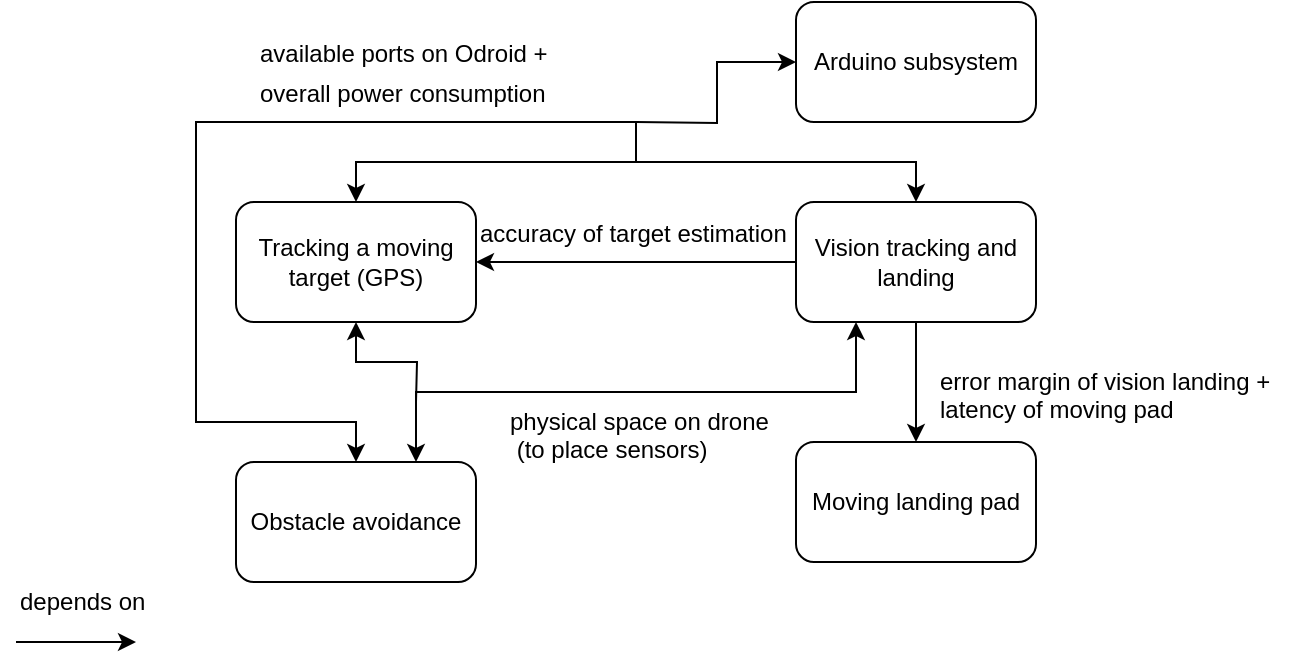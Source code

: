 <mxfile version="10.7.7" type="github"><diagram id="1ksq_LXVTFBJsGOxavFk" name="Page-1"><mxGraphModel dx="840" dy="404" grid="1" gridSize="10" guides="1" tooltips="1" connect="1" arrows="1" fold="1" page="1" pageScale="1" pageWidth="827" pageHeight="1169" math="0" shadow="0"><root><mxCell id="0"/><mxCell id="1" parent="0"/><mxCell id="l9jRANVW1UFm4FMZHsQl-13" style="edgeStyle=orthogonalEdgeStyle;rounded=0;orthogonalLoop=1;jettySize=auto;html=1;exitX=0.5;exitY=0;exitDx=0;exitDy=0;entryX=0.5;entryY=0;entryDx=0;entryDy=0;startArrow=classic;startFill=1;" edge="1" parent="1" source="l9jRANVW1UFm4FMZHsQl-1" target="l9jRANVW1UFm4FMZHsQl-6"><mxGeometry relative="1" as="geometry"/></mxCell><mxCell id="l9jRANVW1UFm4FMZHsQl-21" style="edgeStyle=orthogonalEdgeStyle;rounded=0;orthogonalLoop=1;jettySize=auto;html=1;exitX=0.5;exitY=1;exitDx=0;exitDy=0;startArrow=classic;startFill=1;endArrow=none;endFill=0;" edge="1" parent="1" source="l9jRANVW1UFm4FMZHsQl-1"><mxGeometry relative="1" as="geometry"><mxPoint x="320" y="210" as="targetPoint"/></mxGeometry></mxCell><mxCell id="l9jRANVW1UFm4FMZHsQl-1" value="Tracking a moving target (GPS)" style="rounded=1;whiteSpace=wrap;html=1;" vertex="1" parent="1"><mxGeometry x="230" y="110" width="120" height="60" as="geometry"/></mxCell><mxCell id="l9jRANVW1UFm4FMZHsQl-2" value="" style="endArrow=classic;html=1;" edge="1" parent="1"><mxGeometry width="50" height="50" relative="1" as="geometry"><mxPoint x="120" y="330" as="sourcePoint"/><mxPoint x="180" y="330" as="targetPoint"/></mxGeometry></mxCell><mxCell id="l9jRANVW1UFm4FMZHsQl-3" value="depends on" style="text;html=1;resizable=0;points=[];autosize=1;align=left;verticalAlign=top;spacingTop=-4;" vertex="1" parent="1"><mxGeometry x="120" y="300" width="80" height="20" as="geometry"/></mxCell><mxCell id="l9jRANVW1UFm4FMZHsQl-4" value="Moving landing pad" style="rounded=1;whiteSpace=wrap;html=1;" vertex="1" parent="1"><mxGeometry x="510" y="230" width="120" height="60" as="geometry"/></mxCell><mxCell id="l9jRANVW1UFm4FMZHsQl-14" style="edgeStyle=orthogonalEdgeStyle;rounded=0;orthogonalLoop=1;jettySize=auto;html=1;exitX=0.5;exitY=0;exitDx=0;exitDy=0;startArrow=classic;startFill=1;endArrow=none;endFill=0;" edge="1" parent="1" source="l9jRANVW1UFm4FMZHsQl-5"><mxGeometry relative="1" as="geometry"><mxPoint x="430" y="90" as="targetPoint"/><Array as="points"><mxPoint x="290" y="220"/><mxPoint x="210" y="220"/><mxPoint x="210" y="70"/><mxPoint x="430" y="70"/></Array></mxGeometry></mxCell><mxCell id="l9jRANVW1UFm4FMZHsQl-5" value="Obstacle avoidance" style="rounded=1;whiteSpace=wrap;html=1;" vertex="1" parent="1"><mxGeometry x="230" y="240" width="120" height="60" as="geometry"/></mxCell><mxCell id="l9jRANVW1UFm4FMZHsQl-7" style="edgeStyle=orthogonalEdgeStyle;rounded=0;orthogonalLoop=1;jettySize=auto;html=1;entryX=1;entryY=0.5;entryDx=0;entryDy=0;" edge="1" parent="1" source="l9jRANVW1UFm4FMZHsQl-6" target="l9jRANVW1UFm4FMZHsQl-1"><mxGeometry relative="1" as="geometry"/></mxCell><mxCell id="l9jRANVW1UFm4FMZHsQl-9" style="edgeStyle=orthogonalEdgeStyle;rounded=0;orthogonalLoop=1;jettySize=auto;html=1;entryX=0.5;entryY=0;entryDx=0;entryDy=0;" edge="1" parent="1" source="l9jRANVW1UFm4FMZHsQl-6" target="l9jRANVW1UFm4FMZHsQl-4"><mxGeometry relative="1" as="geometry"/></mxCell><mxCell id="l9jRANVW1UFm4FMZHsQl-11" style="edgeStyle=orthogonalEdgeStyle;rounded=0;orthogonalLoop=1;jettySize=auto;html=1;exitX=0.25;exitY=1;exitDx=0;exitDy=0;entryX=0.75;entryY=0;entryDx=0;entryDy=0;startArrow=classic;startFill=1;" edge="1" parent="1" source="l9jRANVW1UFm4FMZHsQl-6" target="l9jRANVW1UFm4FMZHsQl-5"><mxGeometry relative="1" as="geometry"/></mxCell><mxCell id="l9jRANVW1UFm4FMZHsQl-6" value="Vision tracking and landing" style="rounded=1;whiteSpace=wrap;html=1;" vertex="1" parent="1"><mxGeometry x="510" y="110" width="120" height="60" as="geometry"/></mxCell><mxCell id="l9jRANVW1UFm4FMZHsQl-8" value="accuracy of target estimation&lt;br&gt;" style="text;html=1;resizable=0;points=[];autosize=1;align=left;verticalAlign=top;spacingTop=-4;" vertex="1" parent="1"><mxGeometry x="350" y="116" width="170" height="20" as="geometry"/></mxCell><mxCell id="l9jRANVW1UFm4FMZHsQl-10" value="error margin of vision landing +&lt;br&gt;latency of moving pad&lt;br&gt;" style="text;html=1;resizable=0;points=[];autosize=1;align=left;verticalAlign=top;spacingTop=-4;" vertex="1" parent="1"><mxGeometry x="580" y="190" width="180" height="30" as="geometry"/></mxCell><mxCell id="l9jRANVW1UFm4FMZHsQl-12" value="physical space on drone&lt;br&gt;&amp;nbsp;(to place sensors)" style="text;html=1;resizable=0;points=[];autosize=1;align=left;verticalAlign=top;spacingTop=-4;" vertex="1" parent="1"><mxGeometry x="365" y="210" width="140" height="30" as="geometry"/></mxCell><mxCell id="l9jRANVW1UFm4FMZHsQl-15" value="overall power consumption" style="text;html=1;resizable=0;points=[];autosize=1;align=left;verticalAlign=top;spacingTop=-4;" vertex="1" parent="1"><mxGeometry x="240" y="46" width="160" height="20" as="geometry"/></mxCell><mxCell id="l9jRANVW1UFm4FMZHsQl-16" value="available ports on Odroid +" style="text;html=1;resizable=0;points=[];autosize=1;align=left;verticalAlign=top;spacingTop=-4;" vertex="1" parent="1"><mxGeometry x="240" y="26" width="160" height="20" as="geometry"/></mxCell><mxCell id="l9jRANVW1UFm4FMZHsQl-18" style="edgeStyle=orthogonalEdgeStyle;rounded=0;orthogonalLoop=1;jettySize=auto;html=1;exitX=0;exitY=0.5;exitDx=0;exitDy=0;startArrow=classic;startFill=1;endArrow=none;endFill=0;" edge="1" parent="1" source="l9jRANVW1UFm4FMZHsQl-17"><mxGeometry relative="1" as="geometry"><mxPoint x="430" y="70" as="targetPoint"/></mxGeometry></mxCell><mxCell id="l9jRANVW1UFm4FMZHsQl-17" value="Arduino subsystem" style="rounded=1;whiteSpace=wrap;html=1;" vertex="1" parent="1"><mxGeometry x="510" y="10" width="120" height="60" as="geometry"/></mxCell></root></mxGraphModel></diagram></mxfile>